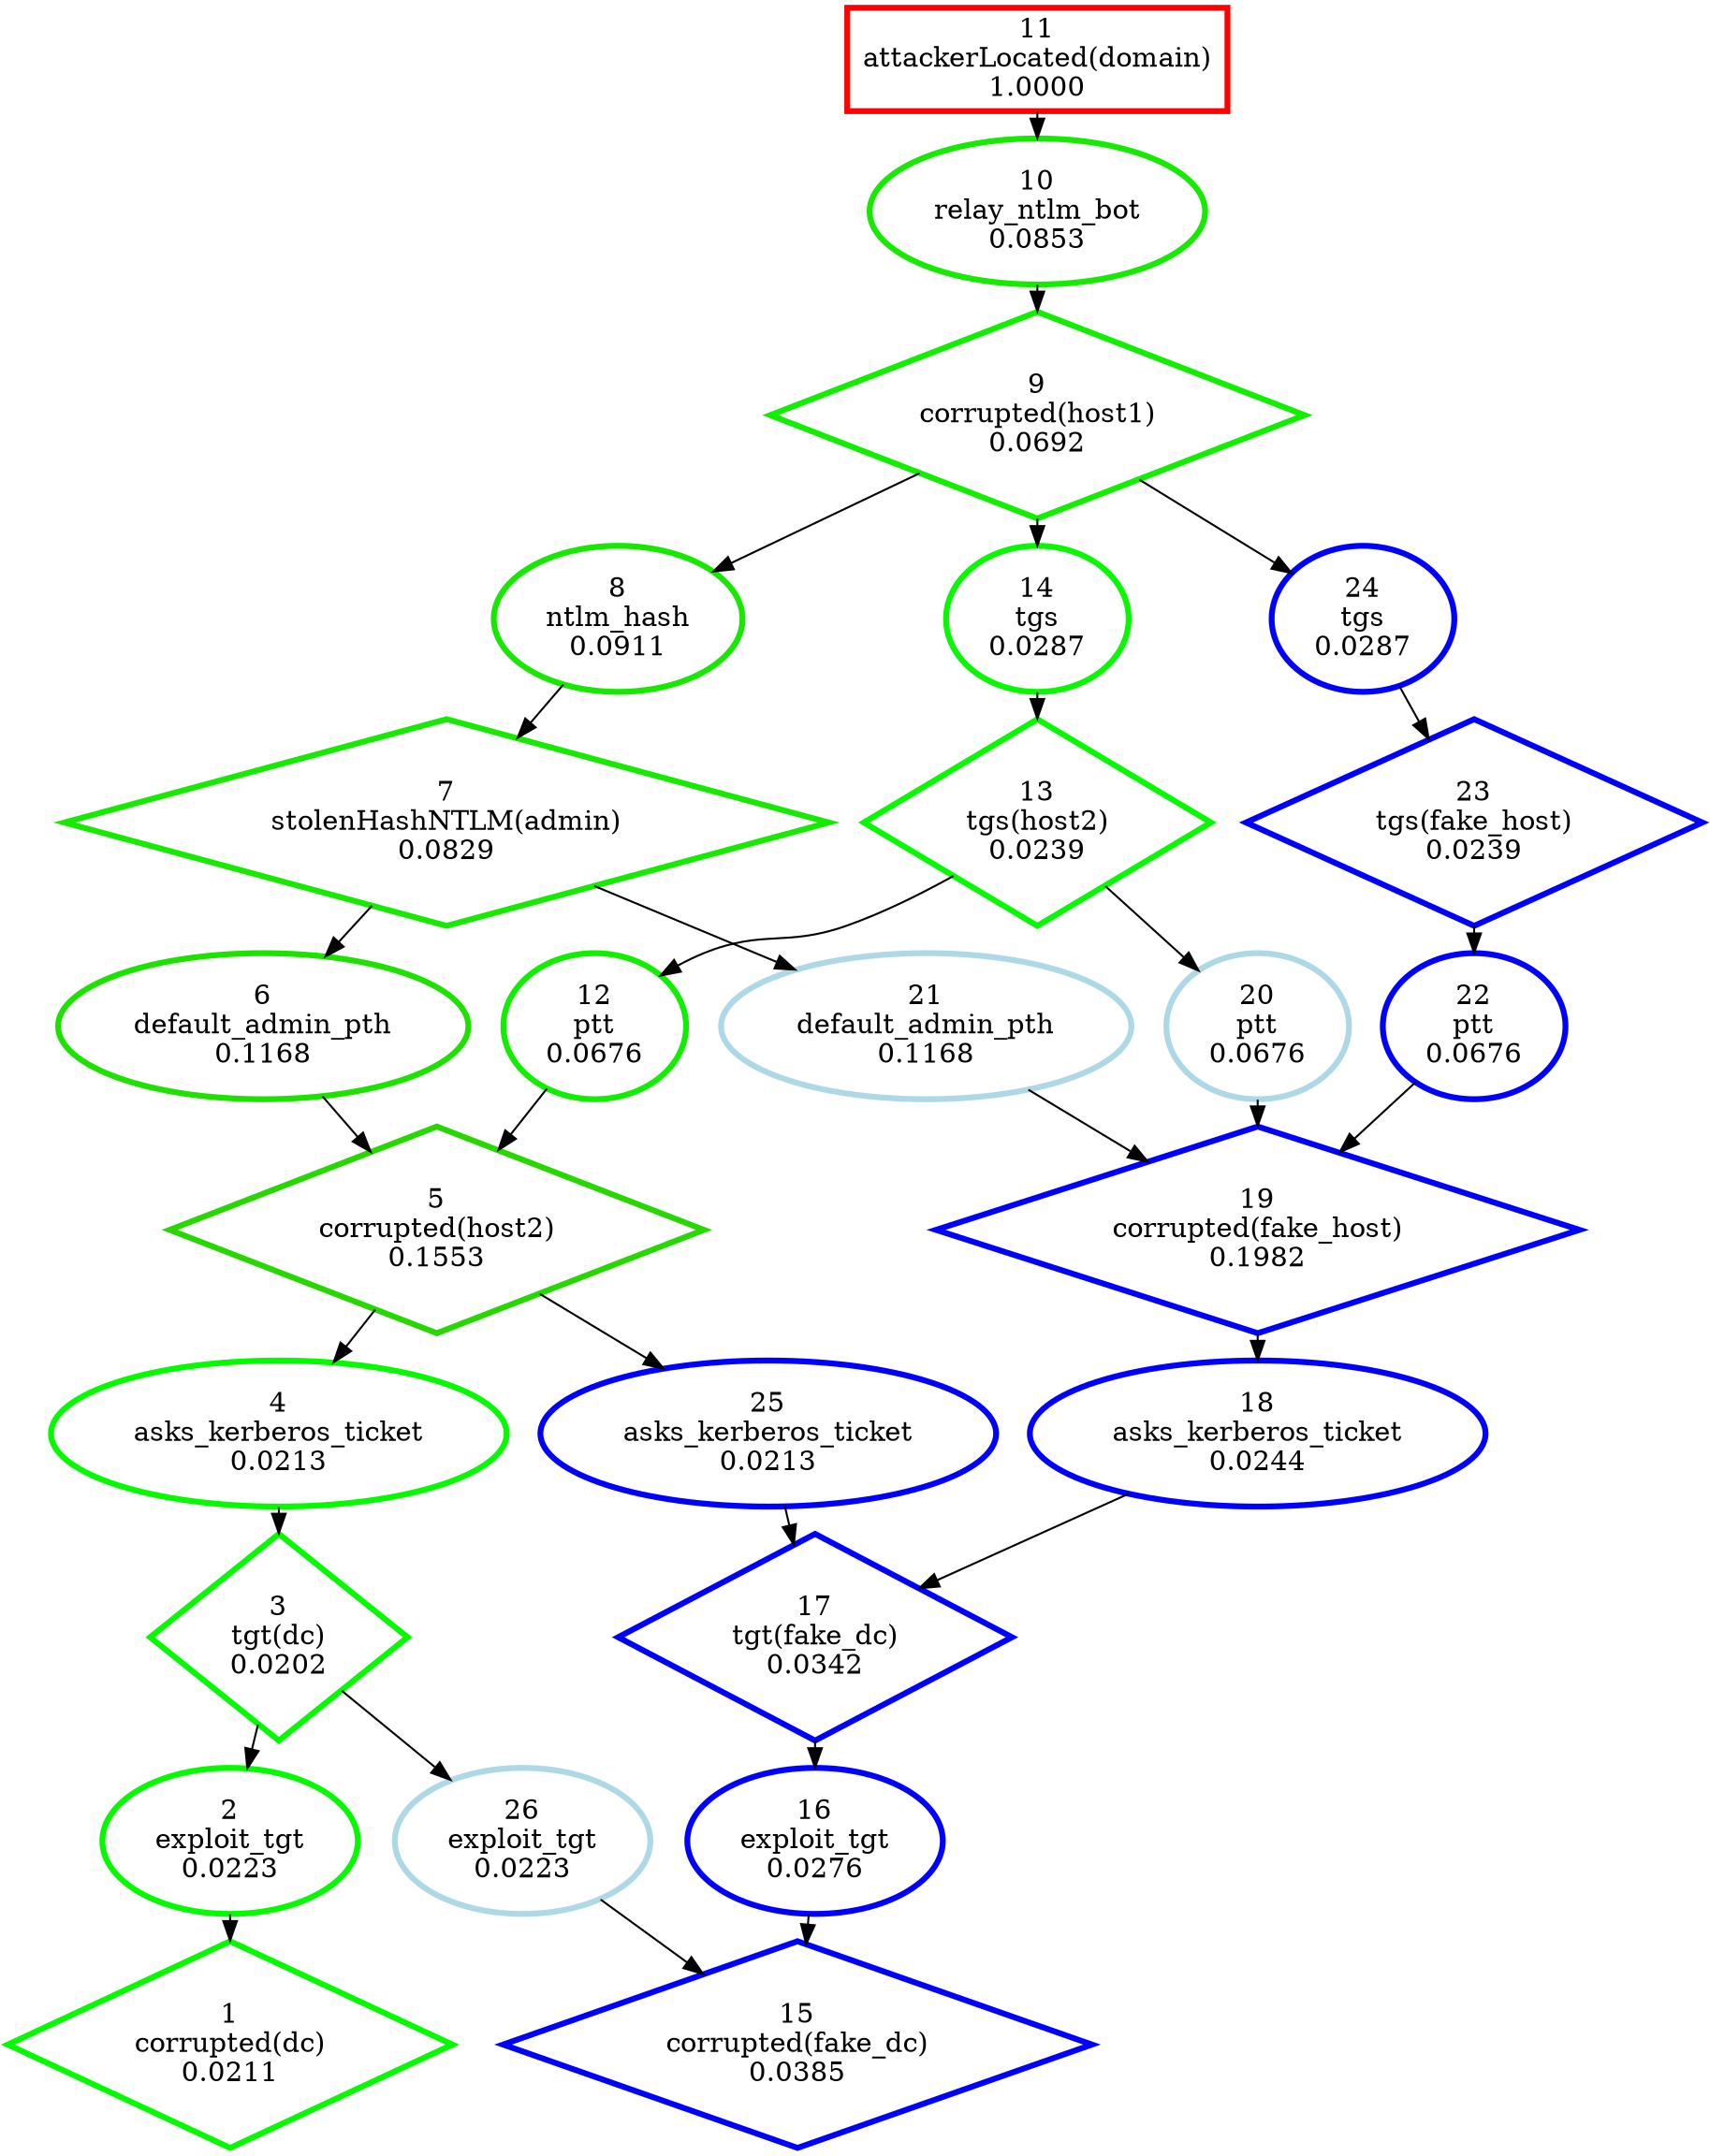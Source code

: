 digraph G {
ranksep=0.2;
  "1" [label="1\ncorrupted(dc)\n0.0211", color="#05FA00", penwidth=3, shape="diamond"];
  "2" [label="2\nexploit_tgt\n0.0223", color="#05FA00", penwidth=3, shape="ellipse"];
  "3" [label="3\ntgt(dc)\n0.0202", color="#05FA00", penwidth=3, shape="diamond"];
  "4" [label="4\nasks_kerberos_ticket\n0.0213", color="#05FA00", penwidth=3, shape="ellipse"];
  "5" [label="5\ncorrupted(host2)\n0.1553", color="#27D800", penwidth=3, shape="diamond"];
  "6" [label="6\ndefault_admin_pth\n0.1168", color="#1DE200", penwidth=3, shape="ellipse"];
  "7" [label="7\nstolenHashNTLM(admin)\n0.0829", color="#15EA00", penwidth=3, shape="diamond"];
  "8" [label="8\nntlm_hash\n0.0911", color="#17E800", penwidth=3, shape="ellipse"];
  "9" [label="9\ncorrupted(host1)\n0.0692", color="#11EE00", penwidth=3, shape="diamond"];
  "10" [label="10\nrelay_ntlm_bot\n0.0853", color="#15EA00", penwidth=3, shape="ellipse"];
  "11" [label="11\nattackerLocated(domain)\n1.0000", color="#FE0100", penwidth=3, shape="box"];
  "12" [label="12\nptt\n0.0676", color="#11EE00", penwidth=3, shape="ellipse"];
  "13" [label="13\ntgs(host2)\n0.0239", color="#06F900", penwidth=3, shape="diamond"];
  "14" [label="14\ntgs\n0.0287", color="#07F800", penwidth=3, shape="ellipse"];
  "15" [label="15\ncorrupted(fake_dc)\n0.0385", color="blue", penwidth=3, shape="diamond"];
  "16" [label="16\nexploit_tgt\n0.0276", color="blue", penwidth=3, shape="ellipse"];
  "17" [label="17\ntgt(fake_dc)\n0.0342", color="blue", penwidth=3, shape="diamond"];
  "18" [label="18\nasks_kerberos_ticket\n0.0244", color="blue", penwidth=3, shape="ellipse"];
  "19" [label="19\ncorrupted(fake_host)\n0.1982", color="blue", penwidth=3, shape="diamond"];
  "20" [label="20\nptt\n0.0676", color="lightblue", penwidth=3, shape="ellipse"];
  "21" [label="21\ndefault_admin_pth\n0.1168", color="lightblue", penwidth=3, shape="ellipse"];
  "22" [label="22\nptt\n0.0676", color="blue", penwidth=3, shape="ellipse"];
  "23" [label="23\ntgs(fake_host)\n0.0239", color="blue", penwidth=3, shape="diamond"];
  "24" [label="24\ntgs\n0.0287", color="blue", penwidth=3, shape="ellipse"];
  "25" [label="25\nasks_kerberos_ticket\n0.0213", color="blue", penwidth=3, shape="ellipse"];
  "26" [label="26\nexploit_tgt\n0.0223", color="lightblue", penwidth=3, shape="ellipse"];
  "11" -> "10";
  "10" -> "9";
  "9" -> "8";
  "9" -> "14";
  "9" -> "24";
  "8" -> "7";
  "7" -> "6";
  "7" -> "21";
  "6" -> "5";
  "5" -> "4";
  "5" -> "25";
  "14" -> "13";
  "13" -> "12";
  "13" -> "20";
  "12" -> "5";
  "4" -> "3";
  "3" -> "2";
  "3" -> "26";
  "2" -> "1";
  "20" -> "19";
  "19" -> "18";
  "21" -> "19";
  "24" -> "23";
  "23" -> "22";
  "22" -> "19";
  "18" -> "17";
  "17" -> "16";
  "25" -> "17";
  "16" -> "15";
  "26" -> "15";
}